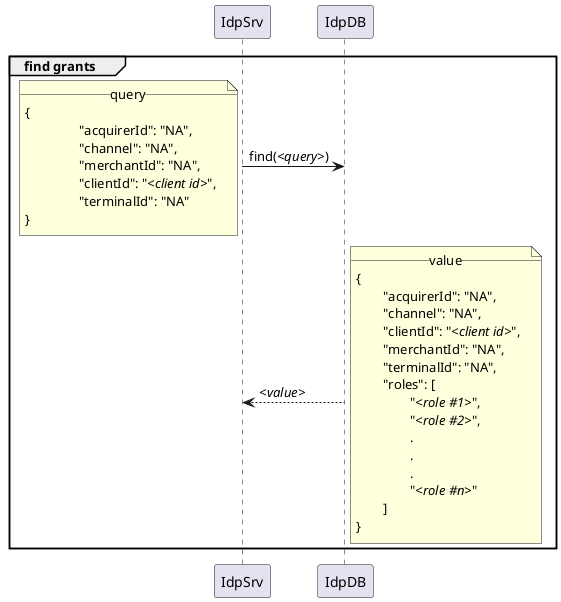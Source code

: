 @startuml
group find grants
	IdpSrv -> IdpDB : find(//<query>//)
		note left
			__query__
			{
					"acquirerId": "NA",
					"channel": "NA",
					"merchantId": "NA",
					"clientId": "//<client id>//",
					"terminalId": "NA"
			}
		end note
		
	IdpDB --> IdpSrv : //<value>//
		note right
			__value__
			{
				"acquirerId": "NA",
				"channel": "NA",
				"clientId": "//<client id>//",
				"merchantId": "NA",
				"terminalId": "NA",
				"roles": [
					"//<role #1>//",
					"//<role #2>//",
					.
					.
					.
					"//<role #n>//"
				]
			}
		end note
end
@enduml